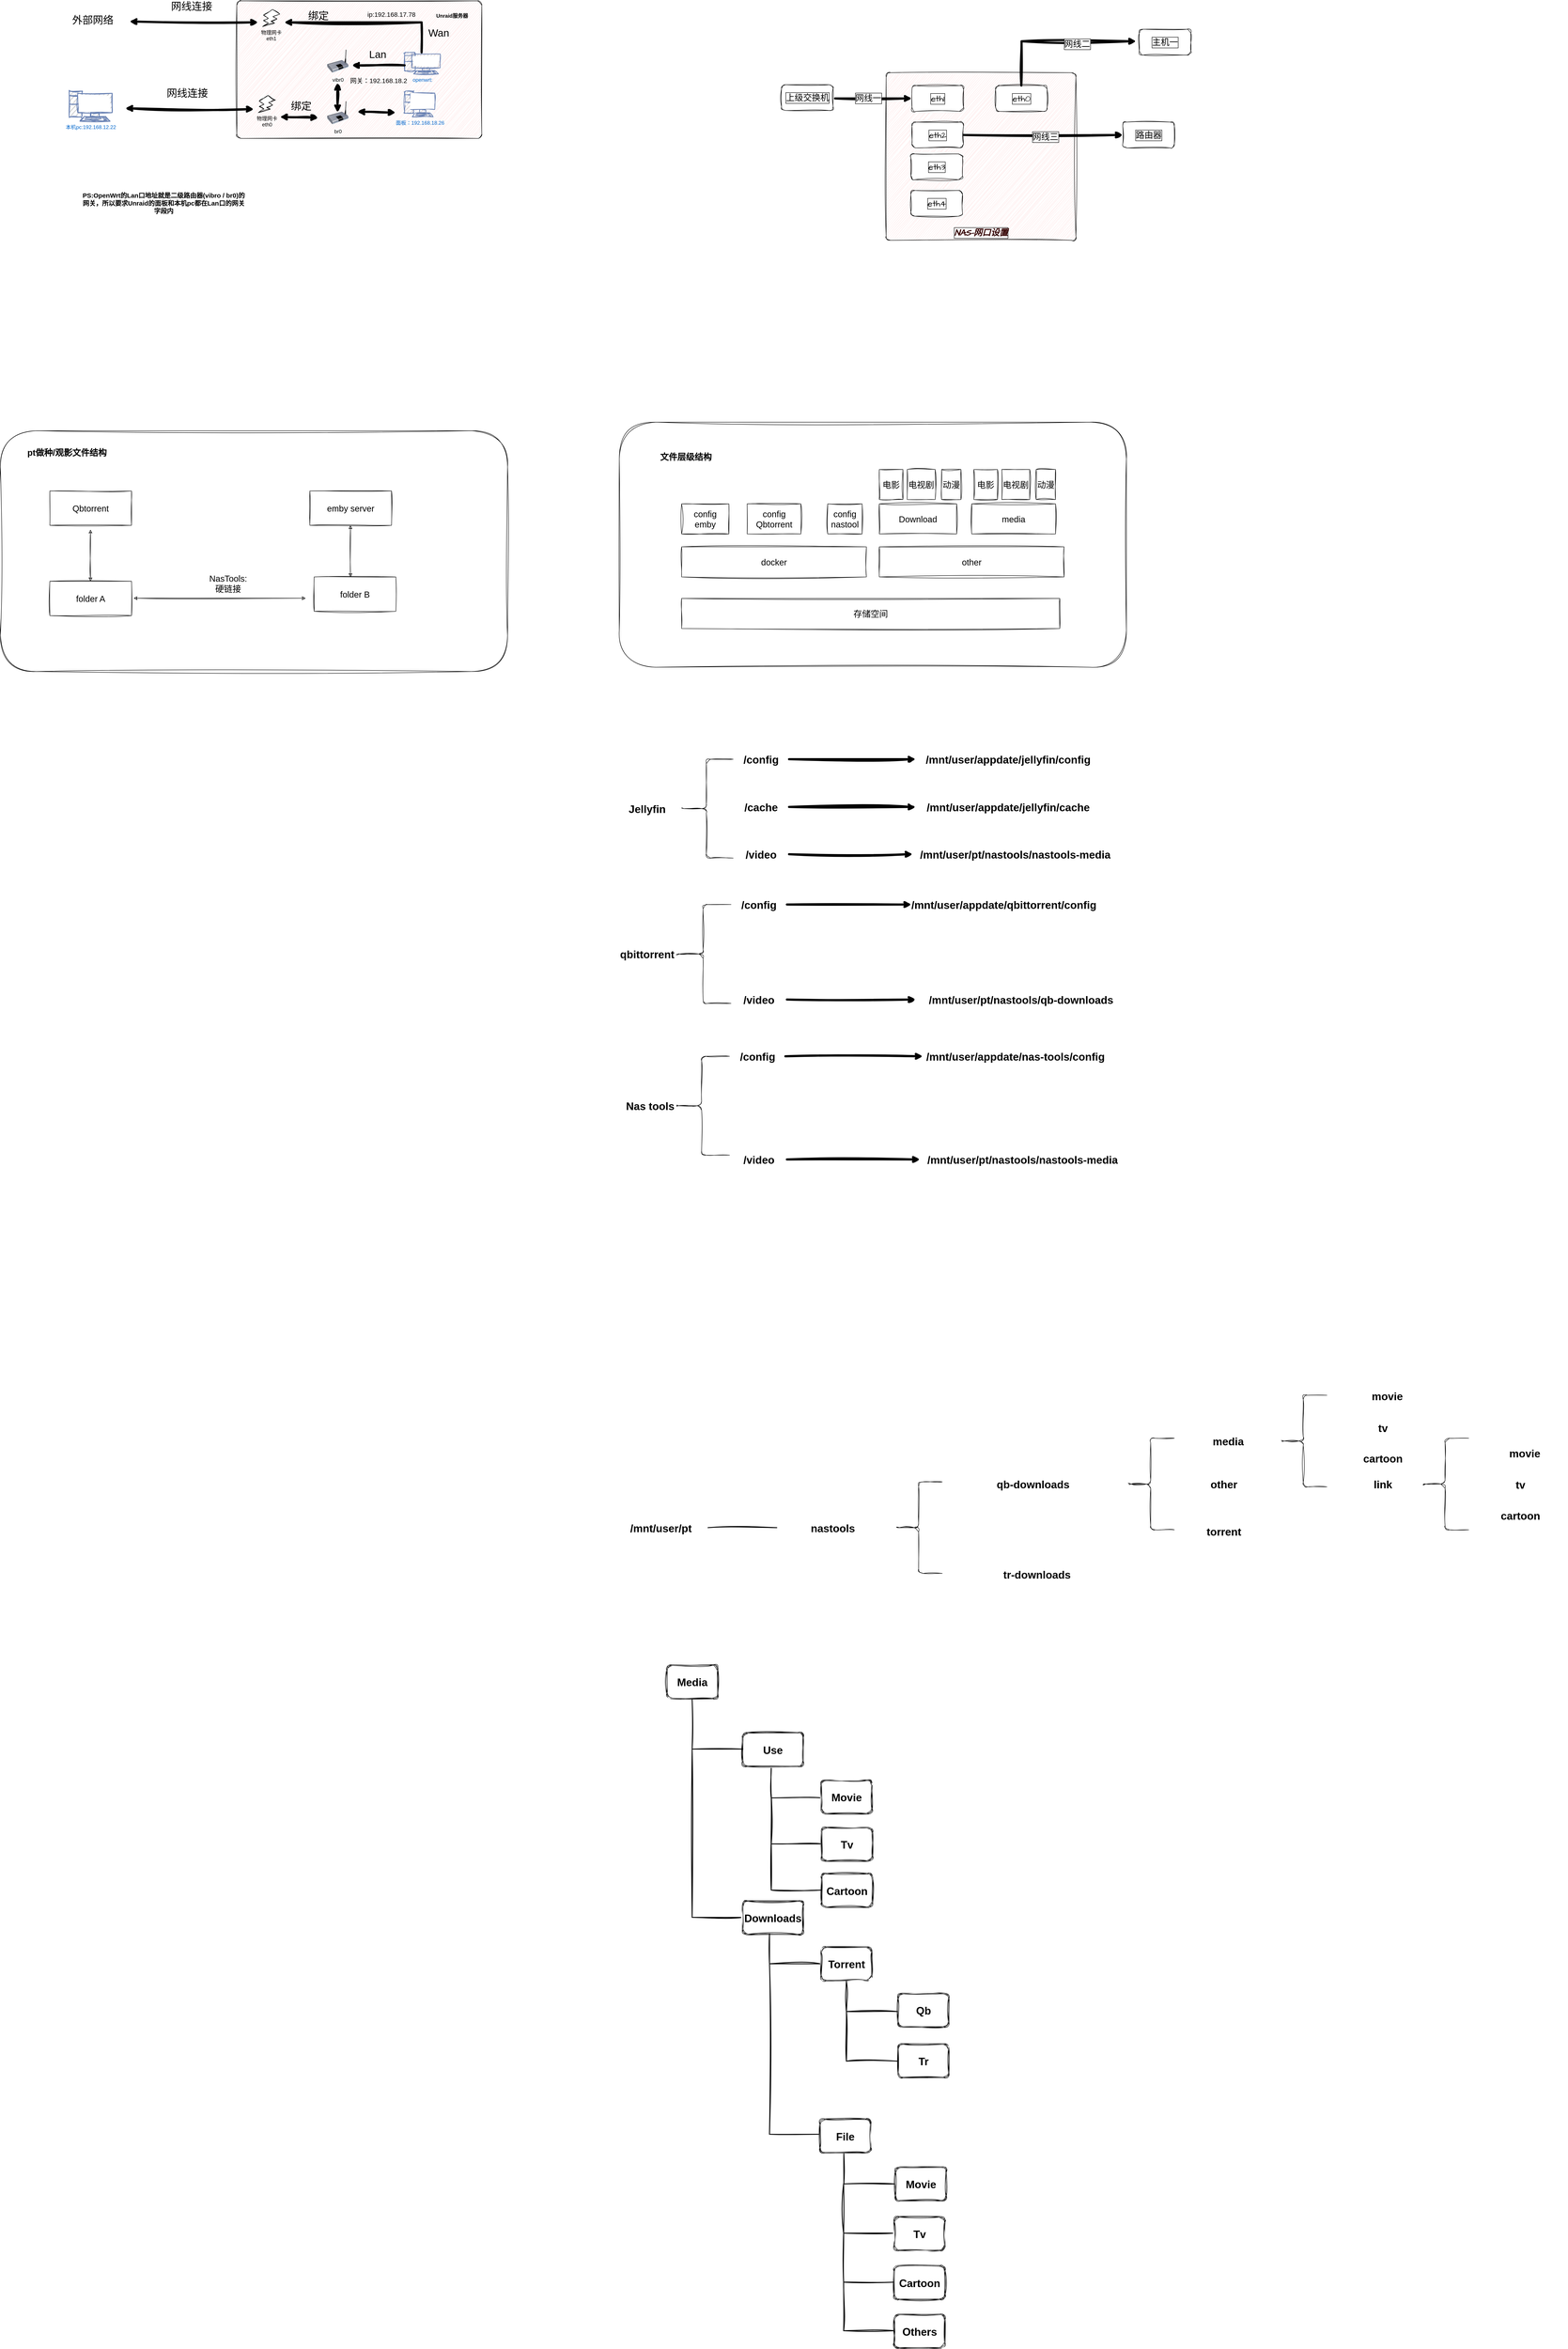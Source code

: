 <mxfile version="22.1.4" type="github">
  <diagram name="第 1 页" id="ljcwPYvyxh-TD4wcijd0">
    <mxGraphModel dx="2181" dy="1941" grid="0" gridSize="10" guides="1" tooltips="1" connect="1" arrows="1" fold="1" page="1" pageScale="1" pageWidth="827" pageHeight="1169" math="0" shadow="0">
      <root>
        <mxCell id="0" />
        <mxCell id="1" parent="0" />
        <mxCell id="3buUplPWRjZfx5ktA6WZ-1" value="本机pc:192.168.12.22" style="fontColor=#0066CC;verticalAlign=top;verticalLabelPosition=bottom;labelPosition=center;align=center;html=1;outlineConnect=0;fillColor=#CCCCCC;strokeColor=#6881B3;gradientColor=none;gradientDirection=north;strokeWidth=2;shape=mxgraph.networks.pc;sketch=1;curveFitting=1;jiggle=2;" parent="1" vertex="1">
          <mxGeometry x="-110" y="200" width="100" height="70" as="geometry" />
        </mxCell>
        <mxCell id="3buUplPWRjZfx5ktA6WZ-2" value="" style="html=1;outlineConnect=0;whiteSpace=wrap;fillColor=#FFE0E0;shape=mxgraph.archimate3.application;archiType=rounded;sketch=1;curveFitting=1;jiggle=2;" parent="1" vertex="1">
          <mxGeometry x="280" y="-10" width="570" height="320" as="geometry" />
        </mxCell>
        <mxCell id="3buUplPWRjZfx5ktA6WZ-3" value="&lt;b&gt;Unraid服务器&lt;/b&gt;" style="text;html=1;strokeColor=none;fillColor=none;align=center;verticalAlign=middle;whiteSpace=wrap;rounded=0;sketch=1;curveFitting=1;jiggle=2;" parent="1" vertex="1">
          <mxGeometry x="740.5" y="10" width="80" height="30" as="geometry" />
        </mxCell>
        <mxCell id="3buUplPWRjZfx5ktA6WZ-5" value="br0" style="image;html=1;image=img/lib/clip_art/networking/Bridge_128x128.png;sketch=1;curveFitting=1;jiggle=2;" parent="1" vertex="1">
          <mxGeometry x="490" y="220" width="50" height="60" as="geometry" />
        </mxCell>
        <mxCell id="3buUplPWRjZfx5ktA6WZ-7" value="物理网卡&lt;br&gt;eth1&lt;br&gt;" style="verticalLabelPosition=bottom;verticalAlign=top;html=1;shape=mxgraph.basic.flash;sketch=1;curveFitting=1;jiggle=2;" parent="1" vertex="1">
          <mxGeometry x="340" y="10" width="40" height="40" as="geometry" />
        </mxCell>
        <mxCell id="3buUplPWRjZfx5ktA6WZ-9" value="物理网卡&lt;br&gt;eth0&lt;br&gt;" style="verticalLabelPosition=bottom;verticalAlign=top;html=1;shape=mxgraph.basic.flash;sketch=1;curveFitting=1;jiggle=2;" parent="1" vertex="1">
          <mxGeometry x="330" y="210" width="40" height="40" as="geometry" />
        </mxCell>
        <mxCell id="3buUplPWRjZfx5ktA6WZ-11" value="面板：192.168.18.26" style="fontColor=#0066CC;verticalAlign=top;verticalLabelPosition=bottom;labelPosition=center;align=center;html=1;outlineConnect=0;fillColor=#CCCCCC;strokeColor=#6881B3;gradientColor=none;gradientDirection=north;strokeWidth=2;shape=mxgraph.networks.pc;sketch=1;curveFitting=1;jiggle=2;" parent="1" vertex="1">
          <mxGeometry x="670.5" y="200" width="70" height="60" as="geometry" />
        </mxCell>
        <mxCell id="3buUplPWRjZfx5ktA6WZ-12" value="vibr0" style="image;html=1;image=img/lib/clip_art/networking/Bridge_128x128.png;sketch=1;curveFitting=1;jiggle=2;" parent="1" vertex="1">
          <mxGeometry x="490" y="100" width="50" height="60" as="geometry" />
        </mxCell>
        <mxCell id="3buUplPWRjZfx5ktA6WZ-14" value="openwrt:" style="fontColor=#0066CC;verticalAlign=top;verticalLabelPosition=bottom;labelPosition=center;align=center;html=1;outlineConnect=0;fillColor=#CCCCCC;strokeColor=#6881B3;gradientColor=none;gradientDirection=north;strokeWidth=2;shape=mxgraph.networks.pc;sketch=1;curveFitting=1;jiggle=2;" parent="1" vertex="1">
          <mxGeometry x="670.5" y="110" width="83" height="50" as="geometry" />
        </mxCell>
        <mxCell id="3buUplPWRjZfx5ktA6WZ-16" value="" style="endArrow=classic;html=1;rounded=0;strokeWidth=5;sketch=1;curveFitting=1;jiggle=2;" parent="1" edge="1">
          <mxGeometry width="50" height="50" relative="1" as="geometry">
            <mxPoint x="670.5" y="140" as="sourcePoint" />
            <mxPoint x="547.5" y="140" as="targetPoint" />
          </mxGeometry>
        </mxCell>
        <mxCell id="3buUplPWRjZfx5ktA6WZ-17" value="" style="endArrow=classic;html=1;rounded=0;strokeWidth=5;sketch=1;curveFitting=1;jiggle=2;" parent="1" edge="1">
          <mxGeometry width="50" height="50" relative="1" as="geometry">
            <mxPoint x="710" y="40" as="sourcePoint" />
            <mxPoint x="390" y="40" as="targetPoint" />
          </mxGeometry>
        </mxCell>
        <mxCell id="3buUplPWRjZfx5ktA6WZ-18" value="" style="endArrow=none;html=1;rounded=0;strokeWidth=5;sketch=1;curveFitting=1;jiggle=2;" parent="1" edge="1">
          <mxGeometry width="50" height="50" relative="1" as="geometry">
            <mxPoint x="710" y="110" as="sourcePoint" />
            <mxPoint x="710" y="40" as="targetPoint" />
          </mxGeometry>
        </mxCell>
        <mxCell id="3buUplPWRjZfx5ktA6WZ-19" value="&lt;font style=&quot;font-size: 24px;&quot;&gt;Wan&lt;/font&gt;" style="text;html=1;strokeColor=none;fillColor=none;align=center;verticalAlign=middle;whiteSpace=wrap;rounded=0;sketch=1;curveFitting=1;jiggle=2;" parent="1" vertex="1">
          <mxGeometry x="720" y="50" width="60" height="30" as="geometry" />
        </mxCell>
        <mxCell id="3buUplPWRjZfx5ktA6WZ-24" value="&lt;font style=&quot;font-size: 24px;&quot;&gt;Lan&lt;/font&gt;" style="text;html=1;strokeColor=none;fillColor=none;align=center;verticalAlign=middle;whiteSpace=wrap;rounded=0;sketch=1;curveFitting=1;jiggle=2;" parent="1" vertex="1">
          <mxGeometry x="577.5" y="100" width="60" height="30" as="geometry" />
        </mxCell>
        <mxCell id="3buUplPWRjZfx5ktA6WZ-35" value="" style="endArrow=classic;startArrow=classic;html=1;rounded=0;strokeWidth=5;sketch=1;curveFitting=1;jiggle=2;" parent="1" edge="1">
          <mxGeometry width="50" height="50" relative="1" as="geometry">
            <mxPoint x="514.47" y="180" as="sourcePoint" />
            <mxPoint x="514.47" y="250" as="targetPoint" />
          </mxGeometry>
        </mxCell>
        <mxCell id="3buUplPWRjZfx5ktA6WZ-41" value="" style="endArrow=classic;startArrow=classic;html=1;rounded=0;strokeWidth=5;sketch=1;curveFitting=1;jiggle=2;" parent="1" edge="1">
          <mxGeometry width="50" height="50" relative="1" as="geometry">
            <mxPoint x="560" y="248" as="sourcePoint" />
            <mxPoint x="650" y="249.871" as="targetPoint" />
          </mxGeometry>
        </mxCell>
        <mxCell id="3buUplPWRjZfx5ktA6WZ-43" value="" style="endArrow=classic;startArrow=classic;html=1;rounded=0;strokeWidth=5;sketch=1;curveFitting=1;jiggle=2;" parent="1" edge="1">
          <mxGeometry width="50" height="50" relative="1" as="geometry">
            <mxPoint x="380" y="260" as="sourcePoint" />
            <mxPoint x="470" y="261.871" as="targetPoint" />
          </mxGeometry>
        </mxCell>
        <mxCell id="3buUplPWRjZfx5ktA6WZ-44" value="&lt;span style=&quot;font-size: 24px;&quot;&gt;绑定&lt;/span&gt;" style="text;html=1;strokeColor=none;fillColor=none;align=center;verticalAlign=middle;whiteSpace=wrap;rounded=0;sketch=1;curveFitting=1;jiggle=2;" parent="1" vertex="1">
          <mxGeometry x="400" y="220" width="60" height="30" as="geometry" />
        </mxCell>
        <mxCell id="3buUplPWRjZfx5ktA6WZ-45" value="&lt;span style=&quot;font-size: 24px;&quot;&gt;绑定&lt;/span&gt;" style="text;html=1;strokeColor=none;fillColor=none;align=center;verticalAlign=middle;whiteSpace=wrap;rounded=0;sketch=1;curveFitting=1;jiggle=2;" parent="1" vertex="1">
          <mxGeometry x="440" y="10" width="60" height="30" as="geometry" />
        </mxCell>
        <mxCell id="3buUplPWRjZfx5ktA6WZ-47" value="&lt;span style=&quot;font-size: 24px;&quot;&gt;外部网络&lt;/span&gt;" style="text;html=1;strokeColor=none;fillColor=none;align=center;verticalAlign=middle;whiteSpace=wrap;rounded=0;sketch=1;curveFitting=1;jiggle=2;" parent="1" vertex="1">
          <mxGeometry x="-110" y="20" width="110" height="30" as="geometry" />
        </mxCell>
        <mxCell id="3buUplPWRjZfx5ktA6WZ-49" value="" style="endArrow=classic;startArrow=classic;html=1;rounded=0;strokeWidth=5;sketch=1;curveFitting=1;jiggle=2;" parent="1" edge="1">
          <mxGeometry width="50" height="50" relative="1" as="geometry">
            <mxPoint x="20" y="240" as="sourcePoint" />
            <mxPoint x="320" y="242" as="targetPoint" />
          </mxGeometry>
        </mxCell>
        <mxCell id="3buUplPWRjZfx5ktA6WZ-51" value="&lt;span style=&quot;font-size: 24px;&quot;&gt;网线连接&lt;/span&gt;" style="text;html=1;strokeColor=none;fillColor=none;align=center;verticalAlign=middle;whiteSpace=wrap;rounded=0;sketch=1;curveFitting=1;jiggle=2;" parent="1" vertex="1">
          <mxGeometry x="110" y="190" width="110" height="30" as="geometry" />
        </mxCell>
        <mxCell id="3buUplPWRjZfx5ktA6WZ-52" value="" style="endArrow=classic;startArrow=classic;html=1;rounded=0;strokeWidth=5;sketch=1;curveFitting=1;jiggle=2;" parent="1" edge="1">
          <mxGeometry width="50" height="50" relative="1" as="geometry">
            <mxPoint x="30" y="38" as="sourcePoint" />
            <mxPoint x="330" y="40" as="targetPoint" />
          </mxGeometry>
        </mxCell>
        <mxCell id="3buUplPWRjZfx5ktA6WZ-53" value="&lt;span style=&quot;font-size: 24px;&quot;&gt;网线连接&lt;/span&gt;" style="text;html=1;strokeColor=none;fillColor=none;align=center;verticalAlign=middle;whiteSpace=wrap;rounded=0;sketch=1;curveFitting=1;jiggle=2;" parent="1" vertex="1">
          <mxGeometry x="120" y="-12" width="110" height="30" as="geometry" />
        </mxCell>
        <mxCell id="ooMJV0bFJLRhnJ4PwRfP-1" value="&lt;font style=&quot;font-size: 15px;&quot;&gt;网关：192.168.18.2&lt;/font&gt;" style="text;html=1;strokeColor=none;fillColor=none;align=center;verticalAlign=middle;whiteSpace=wrap;rounded=0;sketch=1;curveFitting=1;jiggle=2;" parent="1" vertex="1">
          <mxGeometry x="530" y="140" width="160" height="70" as="geometry" />
        </mxCell>
        <mxCell id="ooMJV0bFJLRhnJ4PwRfP-2" value="&lt;span style=&quot;font-size: 15px;&quot;&gt;ip:192.168.17.78&lt;br&gt;&lt;br&gt;&lt;/span&gt;" style="text;html=1;strokeColor=none;fillColor=none;align=center;verticalAlign=middle;whiteSpace=wrap;rounded=0;sketch=1;curveFitting=1;jiggle=2;" parent="1" vertex="1">
          <mxGeometry x="560" y="-5" width="160" height="70" as="geometry" />
        </mxCell>
        <mxCell id="ooMJV0bFJLRhnJ4PwRfP-4" value="&lt;font style=&quot;font-size: 15px;&quot;&gt;&lt;b&gt;PS:OpenWrt的Lan口地址就是二级路由器(vibro / br0)的网关，所以要求Unraid的面板和本机pc都在Lan口的网关字段内&lt;/b&gt;&lt;/font&gt;" style="text;html=1;strokeColor=none;fillColor=none;align=center;verticalAlign=middle;whiteSpace=wrap;rounded=0;sketch=1;curveFitting=1;jiggle=2;" parent="1" vertex="1">
          <mxGeometry x="-80" y="380" width="380" height="160" as="geometry" />
        </mxCell>
        <mxCell id="ooMJV0bFJLRhnJ4PwRfP-5" value="" style="rounded=1;whiteSpace=wrap;html=1;sketch=1;curveFitting=1;jiggle=2;" parent="1" vertex="1">
          <mxGeometry x="-270" y="990" width="1180" height="560" as="geometry" />
        </mxCell>
        <mxCell id="ooMJV0bFJLRhnJ4PwRfP-6" value="&lt;font style=&quot;font-size: 20px;&quot;&gt;&lt;b&gt;pt做种/观影文件结构&lt;/b&gt;&lt;/font&gt;" style="text;html=1;strokeColor=none;fillColor=none;align=center;verticalAlign=middle;whiteSpace=wrap;rounded=0;sketch=1;curveFitting=1;jiggle=2;" parent="1" vertex="1">
          <mxGeometry x="-240" y="1000" width="250" height="80" as="geometry" />
        </mxCell>
        <mxCell id="ooMJV0bFJLRhnJ4PwRfP-7" value="&lt;font style=&quot;font-size: 20px;&quot;&gt;Qbtorrent&lt;/font&gt;" style="rounded=0;whiteSpace=wrap;html=1;sketch=1;curveFitting=1;jiggle=2;" parent="1" vertex="1">
          <mxGeometry x="-155" y="1130" width="190" height="80" as="geometry" />
        </mxCell>
        <mxCell id="ooMJV0bFJLRhnJ4PwRfP-8" value="&lt;font style=&quot;font-size: 20px;&quot;&gt;emby server&lt;/font&gt;" style="rounded=0;whiteSpace=wrap;html=1;sketch=1;curveFitting=1;jiggle=2;" parent="1" vertex="1">
          <mxGeometry x="450" y="1130" width="190" height="80" as="geometry" />
        </mxCell>
        <mxCell id="ooMJV0bFJLRhnJ4PwRfP-9" value="&lt;font style=&quot;font-size: 20px;&quot;&gt;folder A&lt;/font&gt;" style="rounded=0;whiteSpace=wrap;html=1;sketch=1;curveFitting=1;jiggle=2;" parent="1" vertex="1">
          <mxGeometry x="-155" y="1340" width="190" height="80" as="geometry" />
        </mxCell>
        <mxCell id="ooMJV0bFJLRhnJ4PwRfP-10" value="&lt;font style=&quot;font-size: 20px;&quot;&gt;folder B&lt;/font&gt;" style="rounded=0;whiteSpace=wrap;html=1;sketch=1;curveFitting=1;jiggle=2;" parent="1" vertex="1">
          <mxGeometry x="460" y="1330" width="190" height="80" as="geometry" />
        </mxCell>
        <mxCell id="ooMJV0bFJLRhnJ4PwRfP-12" value="" style="endArrow=classic;startArrow=classic;html=1;rounded=0;sketch=1;curveFitting=1;jiggle=2;" parent="1" edge="1">
          <mxGeometry width="50" height="50" relative="1" as="geometry">
            <mxPoint x="544.5" y="1330" as="sourcePoint" />
            <mxPoint x="544.5" y="1210" as="targetPoint" />
          </mxGeometry>
        </mxCell>
        <mxCell id="ooMJV0bFJLRhnJ4PwRfP-13" value="" style="endArrow=classic;startArrow=classic;html=1;rounded=0;sketch=1;curveFitting=1;jiggle=2;" parent="1" edge="1">
          <mxGeometry width="50" height="50" relative="1" as="geometry">
            <mxPoint x="-60.5" y="1340" as="sourcePoint" />
            <mxPoint x="-60.5" y="1220" as="targetPoint" />
          </mxGeometry>
        </mxCell>
        <mxCell id="ooMJV0bFJLRhnJ4PwRfP-15" value="" style="endArrow=classic;startArrow=classic;html=1;rounded=0;sketch=1;curveFitting=1;jiggle=2;" parent="1" edge="1">
          <mxGeometry width="50" height="50" relative="1" as="geometry">
            <mxPoint x="40" y="1379.5" as="sourcePoint" />
            <mxPoint x="440" y="1379.5" as="targetPoint" />
          </mxGeometry>
        </mxCell>
        <mxCell id="ooMJV0bFJLRhnJ4PwRfP-16" value="&lt;font style=&quot;font-size: 20px;&quot;&gt;NasTools:硬链接&lt;/font&gt;" style="text;html=1;strokeColor=none;fillColor=none;align=center;verticalAlign=middle;whiteSpace=wrap;rounded=0;sketch=1;curveFitting=1;jiggle=2;" parent="1" vertex="1">
          <mxGeometry x="230" y="1330" width="60" height="30" as="geometry" />
        </mxCell>
        <mxCell id="ooMJV0bFJLRhnJ4PwRfP-17" value="" style="rounded=1;whiteSpace=wrap;html=1;sketch=1;curveFitting=1;jiggle=2;" parent="1" vertex="1">
          <mxGeometry x="1170" y="970" width="1180" height="570" as="geometry" />
        </mxCell>
        <mxCell id="ooMJV0bFJLRhnJ4PwRfP-18" value="&lt;span style=&quot;font-size: 20px;&quot;&gt;&lt;b&gt;文件层级结构&lt;/b&gt;&lt;/span&gt;" style="text;html=1;strokeColor=none;fillColor=none;align=center;verticalAlign=middle;whiteSpace=wrap;rounded=0;sketch=1;curveFitting=1;jiggle=2;" parent="1" vertex="1">
          <mxGeometry x="1200" y="1010" width="250" height="80" as="geometry" />
        </mxCell>
        <mxCell id="ooMJV0bFJLRhnJ4PwRfP-27" value="&lt;font style=&quot;font-size: 20px;&quot;&gt;存储空间&lt;/font&gt;" style="rounded=0;whiteSpace=wrap;html=1;sketch=1;curveFitting=1;jiggle=2;" parent="1" vertex="1">
          <mxGeometry x="1315" y="1380" width="880" height="70" as="geometry" />
        </mxCell>
        <mxCell id="ooMJV0bFJLRhnJ4PwRfP-28" value="&lt;font style=&quot;font-size: 20px;&quot;&gt;docker&lt;/font&gt;" style="rounded=0;whiteSpace=wrap;html=1;sketch=1;curveFitting=1;jiggle=2;" parent="1" vertex="1">
          <mxGeometry x="1315" y="1260" width="430" height="70" as="geometry" />
        </mxCell>
        <mxCell id="ooMJV0bFJLRhnJ4PwRfP-29" value="&lt;span style=&quot;font-size: 20px;&quot;&gt;other&lt;/span&gt;" style="rounded=0;whiteSpace=wrap;html=1;sketch=1;curveFitting=1;jiggle=2;" parent="1" vertex="1">
          <mxGeometry x="1775" y="1260" width="430" height="70" as="geometry" />
        </mxCell>
        <mxCell id="ooMJV0bFJLRhnJ4PwRfP-31" value="&lt;span style=&quot;font-size: 20px;&quot;&gt;Download&lt;/span&gt;" style="rounded=0;whiteSpace=wrap;html=1;sketch=1;curveFitting=1;jiggle=2;" parent="1" vertex="1">
          <mxGeometry x="1775" y="1160" width="180" height="70" as="geometry" />
        </mxCell>
        <mxCell id="ooMJV0bFJLRhnJ4PwRfP-32" value="&lt;span style=&quot;font-size: 20px;&quot;&gt;media&lt;/span&gt;" style="rounded=0;whiteSpace=wrap;html=1;sketch=1;curveFitting=1;jiggle=2;" parent="1" vertex="1">
          <mxGeometry x="1990" y="1160" width="195" height="70" as="geometry" />
        </mxCell>
        <mxCell id="ooMJV0bFJLRhnJ4PwRfP-33" value="&lt;span style=&quot;font-size: 20px;&quot;&gt;config&lt;br&gt;emby&lt;br&gt;&lt;/span&gt;" style="rounded=0;whiteSpace=wrap;html=1;sketch=1;curveFitting=1;jiggle=2;" parent="1" vertex="1">
          <mxGeometry x="1315" y="1160" width="110" height="70" as="geometry" />
        </mxCell>
        <mxCell id="ooMJV0bFJLRhnJ4PwRfP-34" value="&lt;span style=&quot;font-size: 20px;&quot;&gt;config&lt;br&gt;Qbtorrent&lt;br&gt;&lt;/span&gt;" style="rounded=0;whiteSpace=wrap;html=1;sketch=1;curveFitting=1;jiggle=2;" parent="1" vertex="1">
          <mxGeometry x="1467.5" y="1160" width="125" height="70" as="geometry" />
        </mxCell>
        <mxCell id="ooMJV0bFJLRhnJ4PwRfP-35" value="&lt;span style=&quot;font-size: 20px;&quot;&gt;config&lt;br&gt;nastool&lt;br&gt;&lt;/span&gt;" style="rounded=0;whiteSpace=wrap;html=1;sketch=1;curveFitting=1;jiggle=2;" parent="1" vertex="1">
          <mxGeometry x="1655" y="1160" width="80" height="70" as="geometry" />
        </mxCell>
        <mxCell id="ooMJV0bFJLRhnJ4PwRfP-36" value="&lt;span style=&quot;font-size: 20px;&quot;&gt;电影&lt;br&gt;&lt;/span&gt;" style="rounded=0;whiteSpace=wrap;html=1;sketch=1;curveFitting=1;jiggle=2;" parent="1" vertex="1">
          <mxGeometry x="1775" y="1080" width="55" height="70" as="geometry" />
        </mxCell>
        <mxCell id="ooMJV0bFJLRhnJ4PwRfP-37" value="&lt;span style=&quot;font-size: 20px;&quot;&gt;电视剧&lt;br&gt;&lt;/span&gt;" style="rounded=0;whiteSpace=wrap;html=1;sketch=1;curveFitting=1;jiggle=2;" parent="1" vertex="1">
          <mxGeometry x="1840" y="1080" width="65" height="70" as="geometry" />
        </mxCell>
        <mxCell id="ooMJV0bFJLRhnJ4PwRfP-38" value="&lt;span style=&quot;font-size: 20px;&quot;&gt;动漫&lt;br&gt;&lt;/span&gt;" style="rounded=0;whiteSpace=wrap;html=1;sketch=1;curveFitting=1;jiggle=2;" parent="1" vertex="1">
          <mxGeometry x="1920" y="1080" width="45" height="70" as="geometry" />
        </mxCell>
        <mxCell id="ooMJV0bFJLRhnJ4PwRfP-42" value="&lt;span style=&quot;font-size: 20px;&quot;&gt;电影&lt;br&gt;&lt;/span&gt;" style="rounded=0;whiteSpace=wrap;html=1;sketch=1;curveFitting=1;jiggle=2;" parent="1" vertex="1">
          <mxGeometry x="1995" y="1080" width="55" height="70" as="geometry" />
        </mxCell>
        <mxCell id="ooMJV0bFJLRhnJ4PwRfP-43" value="&lt;span style=&quot;font-size: 20px;&quot;&gt;电视剧&lt;br&gt;&lt;/span&gt;" style="rounded=0;whiteSpace=wrap;html=1;sketch=1;curveFitting=1;jiggle=2;" parent="1" vertex="1">
          <mxGeometry x="2060" y="1080" width="65" height="70" as="geometry" />
        </mxCell>
        <mxCell id="ooMJV0bFJLRhnJ4PwRfP-44" value="&lt;span style=&quot;font-size: 20px;&quot;&gt;动漫&lt;br&gt;&lt;/span&gt;" style="rounded=0;whiteSpace=wrap;html=1;sketch=1;curveFitting=1;jiggle=2;" parent="1" vertex="1">
          <mxGeometry x="2140" y="1080" width="45" height="70" as="geometry" />
        </mxCell>
        <mxCell id="D_82NWZIxI6WdncIIXRk-1" value="" style="shape=curlyBracket;whiteSpace=wrap;html=1;rounded=1;labelPosition=left;verticalLabelPosition=middle;align=right;verticalAlign=middle;size=0.5;sketch=1;curveFitting=1;jiggle=2;" parent="1" vertex="1">
          <mxGeometry x="1310" y="1754" width="125" height="230" as="geometry" />
        </mxCell>
        <mxCell id="D_82NWZIxI6WdncIIXRk-8" value="&lt;font style=&quot;font-size: 25px;&quot;&gt;&lt;b&gt;/config&lt;/b&gt;&lt;/font&gt;" style="text;html=1;strokeColor=none;fillColor=none;align=center;verticalAlign=middle;whiteSpace=wrap;rounded=0;sketch=1;curveFitting=1;jiggle=2;" parent="1" vertex="1">
          <mxGeometry x="1435" y="1729" width="130" height="50" as="geometry" />
        </mxCell>
        <mxCell id="D_82NWZIxI6WdncIIXRk-9" value="&lt;font style=&quot;font-size: 25px;&quot;&gt;&lt;b&gt;/cache&lt;br&gt;&lt;/b&gt;&lt;/font&gt;" style="text;html=1;strokeColor=none;fillColor=none;align=center;verticalAlign=middle;whiteSpace=wrap;rounded=0;sketch=1;curveFitting=1;jiggle=2;" parent="1" vertex="1">
          <mxGeometry x="1435" y="1840" width="130" height="50" as="geometry" />
        </mxCell>
        <mxCell id="D_82NWZIxI6WdncIIXRk-10" value="&lt;span style=&quot;font-size: 25px;&quot;&gt;&lt;b&gt;/video&lt;/b&gt;&lt;/span&gt;" style="text;html=1;strokeColor=none;fillColor=none;align=center;verticalAlign=middle;whiteSpace=wrap;rounded=0;sketch=1;curveFitting=1;jiggle=2;" parent="1" vertex="1">
          <mxGeometry x="1435" y="1950" width="130" height="50" as="geometry" />
        </mxCell>
        <mxCell id="D_82NWZIxI6WdncIIXRk-11" value="" style="shape=curlyBracket;whiteSpace=wrap;html=1;rounded=1;labelPosition=left;verticalLabelPosition=middle;align=right;verticalAlign=middle;size=0.5;sketch=1;curveFitting=1;jiggle=2;" parent="1" vertex="1">
          <mxGeometry x="1300" y="2092" width="130" height="230" as="geometry" />
        </mxCell>
        <mxCell id="D_82NWZIxI6WdncIIXRk-12" value="&lt;font style=&quot;font-size: 25px;&quot;&gt;&lt;b&gt;/config&lt;/b&gt;&lt;/font&gt;" style="text;html=1;strokeColor=none;fillColor=none;align=center;verticalAlign=middle;whiteSpace=wrap;rounded=0;sketch=1;curveFitting=1;jiggle=2;" parent="1" vertex="1">
          <mxGeometry x="1430" y="2067" width="130" height="50" as="geometry" />
        </mxCell>
        <mxCell id="D_82NWZIxI6WdncIIXRk-14" value="&lt;font style=&quot;font-size: 25px;&quot;&gt;&lt;b&gt;/video&lt;/b&gt;&lt;/font&gt;" style="text;html=1;strokeColor=none;fillColor=none;align=center;verticalAlign=middle;whiteSpace=wrap;rounded=0;sketch=1;curveFitting=1;jiggle=2;" parent="1" vertex="1">
          <mxGeometry x="1430" y="2288" width="130" height="50" as="geometry" />
        </mxCell>
        <mxCell id="D_82NWZIxI6WdncIIXRk-15" value="" style="shape=curlyBracket;whiteSpace=wrap;html=1;rounded=1;labelPosition=left;verticalLabelPosition=middle;align=right;verticalAlign=middle;size=0.5;sketch=1;curveFitting=1;jiggle=2;" parent="1" vertex="1">
          <mxGeometry x="1296.5" y="2445" width="130" height="230" as="geometry" />
        </mxCell>
        <mxCell id="D_82NWZIxI6WdncIIXRk-16" value="&lt;font style=&quot;font-size: 25px;&quot;&gt;&lt;b&gt;/config&lt;/b&gt;&lt;/font&gt;" style="text;html=1;strokeColor=none;fillColor=none;align=center;verticalAlign=middle;whiteSpace=wrap;rounded=0;sketch=1;curveFitting=1;jiggle=2;" parent="1" vertex="1">
          <mxGeometry x="1426.5" y="2420" width="130" height="50" as="geometry" />
        </mxCell>
        <mxCell id="D_82NWZIxI6WdncIIXRk-18" value="&lt;font style=&quot;font-size: 25px;&quot;&gt;&lt;b&gt;/video&lt;/b&gt;&lt;/font&gt;" style="text;html=1;strokeColor=none;fillColor=none;align=center;verticalAlign=middle;whiteSpace=wrap;rounded=0;sketch=1;curveFitting=1;jiggle=2;" parent="1" vertex="1">
          <mxGeometry x="1430" y="2660" width="130" height="50" as="geometry" />
        </mxCell>
        <mxCell id="D_82NWZIxI6WdncIIXRk-19" value="" style="endArrow=classic;html=1;rounded=0;strokeWidth=5;exitX=1;exitY=0.5;exitDx=0;exitDy=0;entryX=0;entryY=0.5;entryDx=0;entryDy=0;sketch=1;curveFitting=1;jiggle=2;" parent="1" source="D_82NWZIxI6WdncIIXRk-8" target="D_82NWZIxI6WdncIIXRk-20" edge="1">
          <mxGeometry width="50" height="50" relative="1" as="geometry">
            <mxPoint x="1640" y="1754" as="sourcePoint" />
            <mxPoint x="1830" y="1754" as="targetPoint" />
          </mxGeometry>
        </mxCell>
        <mxCell id="D_82NWZIxI6WdncIIXRk-20" value="&lt;font style=&quot;font-size: 25px;&quot;&gt;&lt;b&gt;/mnt/user/appdate/jellyfin/config&lt;/b&gt;&lt;/font&gt;" style="text;html=1;strokeColor=none;fillColor=none;align=center;verticalAlign=middle;whiteSpace=wrap;rounded=0;sketch=1;curveFitting=1;jiggle=2;" parent="1" vertex="1">
          <mxGeometry x="1860" y="1729" width="430" height="50" as="geometry" />
        </mxCell>
        <mxCell id="D_82NWZIxI6WdncIIXRk-21" value="" style="endArrow=classic;html=1;rounded=0;strokeWidth=5;exitX=1;exitY=0.5;exitDx=0;exitDy=0;entryX=0;entryY=0.5;entryDx=0;entryDy=0;sketch=1;curveFitting=1;jiggle=2;" parent="1" source="D_82NWZIxI6WdncIIXRk-9" target="D_82NWZIxI6WdncIIXRk-22" edge="1">
          <mxGeometry width="50" height="50" relative="1" as="geometry">
            <mxPoint x="1565" y="1869" as="sourcePoint" />
            <mxPoint x="1830" y="1869" as="targetPoint" />
          </mxGeometry>
        </mxCell>
        <mxCell id="D_82NWZIxI6WdncIIXRk-22" value="&lt;font style=&quot;font-size: 25px;&quot;&gt;&lt;b&gt;/mnt/user/appdate/jellyfin/cache&lt;/b&gt;&lt;/font&gt;" style="text;html=1;strokeColor=none;fillColor=none;align=center;verticalAlign=middle;whiteSpace=wrap;rounded=0;sketch=1;curveFitting=1;jiggle=2;" parent="1" vertex="1">
          <mxGeometry x="1860" y="1840" width="430" height="50" as="geometry" />
        </mxCell>
        <mxCell id="D_82NWZIxI6WdncIIXRk-23" value="" style="endArrow=classic;html=1;rounded=0;strokeWidth=5;exitX=1;exitY=0.5;exitDx=0;exitDy=0;entryX=0;entryY=0.5;entryDx=0;entryDy=0;sketch=1;curveFitting=1;jiggle=2;" parent="1" source="D_82NWZIxI6WdncIIXRk-10" target="D_82NWZIxI6WdncIIXRk-24" edge="1">
          <mxGeometry width="50" height="50" relative="1" as="geometry">
            <mxPoint x="1580" y="1975" as="sourcePoint" />
            <mxPoint x="1845" y="1979" as="targetPoint" />
          </mxGeometry>
        </mxCell>
        <mxCell id="D_82NWZIxI6WdncIIXRk-24" value="&lt;font style=&quot;font-size: 25px;&quot;&gt;&lt;font style=&quot;font-size: 25px;&quot;&gt;&lt;b style=&quot;&quot;&gt;/mnt/user/pt/nastools/&lt;/b&gt;&lt;/font&gt;&lt;b&gt;nastools-media&lt;/b&gt;&lt;/font&gt;" style="text;html=1;strokeColor=none;fillColor=none;align=center;verticalAlign=middle;whiteSpace=wrap;rounded=0;sketch=1;curveFitting=1;jiggle=2;" parent="1" vertex="1">
          <mxGeometry x="1853" y="1950" width="477" height="50" as="geometry" />
        </mxCell>
        <mxCell id="D_82NWZIxI6WdncIIXRk-25" value="" style="endArrow=classic;html=1;rounded=0;strokeWidth=5;exitX=1;exitY=0.5;exitDx=0;exitDy=0;entryX=0;entryY=0.5;entryDx=0;entryDy=0;sketch=1;curveFitting=1;jiggle=2;" parent="1" source="D_82NWZIxI6WdncIIXRk-12" target="D_82NWZIxI6WdncIIXRk-26" edge="1">
          <mxGeometry width="50" height="50" relative="1" as="geometry">
            <mxPoint x="1557.5" y="2092" as="sourcePoint" />
            <mxPoint x="1867.5" y="2095" as="targetPoint" />
          </mxGeometry>
        </mxCell>
        <mxCell id="D_82NWZIxI6WdncIIXRk-26" value="&lt;font style=&quot;font-size: 25px;&quot;&gt;&lt;b&gt;/mnt/user/appdate/qbittorrent/config&lt;/b&gt;&lt;/font&gt;" style="text;html=1;strokeColor=none;fillColor=none;align=center;verticalAlign=middle;whiteSpace=wrap;rounded=0;sketch=1;curveFitting=1;jiggle=2;" parent="1" vertex="1">
          <mxGeometry x="1850" y="2067" width="430" height="50" as="geometry" />
        </mxCell>
        <mxCell id="D_82NWZIxI6WdncIIXRk-27" value="" style="endArrow=classic;html=1;rounded=0;strokeWidth=5;exitX=1;exitY=0.5;exitDx=0;exitDy=0;entryX=0;entryY=0.5;entryDx=0;entryDy=0;sketch=1;curveFitting=1;jiggle=2;" parent="1" source="D_82NWZIxI6WdncIIXRk-14" target="D_82NWZIxI6WdncIIXRk-28" edge="1">
          <mxGeometry width="50" height="50" relative="1" as="geometry">
            <mxPoint x="1570" y="2313" as="sourcePoint" />
            <mxPoint x="1877.5" y="2316" as="targetPoint" />
          </mxGeometry>
        </mxCell>
        <mxCell id="D_82NWZIxI6WdncIIXRk-28" value="&lt;font style=&quot;border-color: var(--border-color); font-size: 25px;&quot;&gt;&lt;b style=&quot;border-color: var(--border-color);&quot;&gt;/mnt/user/pt/nastools/qb-downloads&lt;/b&gt;&lt;/font&gt;" style="text;html=1;strokeColor=none;fillColor=none;align=center;verticalAlign=middle;whiteSpace=wrap;rounded=0;sketch=1;curveFitting=1;jiggle=2;" parent="1" vertex="1">
          <mxGeometry x="1860" y="2288" width="490" height="50" as="geometry" />
        </mxCell>
        <mxCell id="D_82NWZIxI6WdncIIXRk-29" value="" style="endArrow=classic;html=1;rounded=0;strokeWidth=5;exitX=1;exitY=0.5;exitDx=0;exitDy=0;entryX=0;entryY=0.5;entryDx=0;entryDy=0;sketch=1;curveFitting=1;jiggle=2;" parent="1" source="D_82NWZIxI6WdncIIXRk-16" target="D_82NWZIxI6WdncIIXRk-30" edge="1">
          <mxGeometry width="50" height="50" relative="1" as="geometry">
            <mxPoint x="1586.5" y="2455" as="sourcePoint" />
            <mxPoint x="1894" y="2458" as="targetPoint" />
          </mxGeometry>
        </mxCell>
        <mxCell id="D_82NWZIxI6WdncIIXRk-30" value="&lt;font style=&quot;font-size: 25px;&quot;&gt;&lt;b&gt;/mnt/user/appdate/nas-tools/config&lt;/b&gt;&lt;/font&gt;" style="text;html=1;strokeColor=none;fillColor=none;align=center;verticalAlign=middle;whiteSpace=wrap;rounded=0;sketch=1;curveFitting=1;jiggle=2;" parent="1" vertex="1">
          <mxGeometry x="1876.5" y="2420" width="430" height="50" as="geometry" />
        </mxCell>
        <mxCell id="D_82NWZIxI6WdncIIXRk-31" value="" style="endArrow=classic;html=1;rounded=0;strokeWidth=5;entryX=0;entryY=0.5;entryDx=0;entryDy=0;exitX=1;exitY=0.5;exitDx=0;exitDy=0;sketch=1;curveFitting=1;jiggle=2;" parent="1" source="D_82NWZIxI6WdncIIXRk-18" target="D_82NWZIxI6WdncIIXRk-32" edge="1">
          <mxGeometry width="50" height="50" relative="1" as="geometry">
            <mxPoint x="1640" y="2679" as="sourcePoint" />
            <mxPoint x="1860" y="2689" as="targetPoint" />
          </mxGeometry>
        </mxCell>
        <mxCell id="D_82NWZIxI6WdncIIXRk-32" value="&lt;font style=&quot;font-size: 25px;&quot;&gt;&lt;font style=&quot;font-size: 25px;&quot;&gt;&lt;b style=&quot;&quot;&gt;/mnt/user/pt/nastools/&lt;/b&gt;&lt;/font&gt;&lt;b&gt;nastools-media&lt;/b&gt;&lt;/font&gt;" style="text;html=1;strokeColor=none;fillColor=none;align=center;verticalAlign=middle;whiteSpace=wrap;rounded=0;sketch=1;curveFitting=1;jiggle=2;" parent="1" vertex="1">
          <mxGeometry x="1870" y="2660" width="477" height="50" as="geometry" />
        </mxCell>
        <mxCell id="D_82NWZIxI6WdncIIXRk-33" value="&lt;font style=&quot;font-size: 25px;&quot;&gt;&lt;b&gt;Jellyfin&lt;/b&gt;&lt;/font&gt;" style="text;html=1;strokeColor=none;fillColor=none;align=center;verticalAlign=middle;whiteSpace=wrap;rounded=0;sketch=1;curveFitting=1;jiggle=2;" parent="1" vertex="1">
          <mxGeometry x="1170" y="1844" width="130" height="50" as="geometry" />
        </mxCell>
        <mxCell id="D_82NWZIxI6WdncIIXRk-35" value="&lt;font style=&quot;font-size: 25px;&quot;&gt;&lt;b&gt;qbittorrent&lt;/b&gt;&lt;/font&gt;" style="text;html=1;strokeColor=none;fillColor=none;align=center;verticalAlign=middle;whiteSpace=wrap;rounded=0;sketch=1;curveFitting=1;jiggle=2;" parent="1" vertex="1">
          <mxGeometry x="1170" y="2182" width="130" height="50" as="geometry" />
        </mxCell>
        <mxCell id="D_82NWZIxI6WdncIIXRk-36" value="&lt;font style=&quot;font-size: 25px;&quot;&gt;&lt;b&gt;Nas tools&lt;/b&gt;&lt;/font&gt;" style="text;html=1;strokeColor=none;fillColor=none;align=center;verticalAlign=middle;whiteSpace=wrap;rounded=0;sketch=1;curveFitting=1;jiggle=2;" parent="1" vertex="1">
          <mxGeometry x="1176.5" y="2535" width="130" height="50" as="geometry" />
        </mxCell>
        <mxCell id="D_82NWZIxI6WdncIIXRk-53" value="" style="shape=curlyBracket;whiteSpace=wrap;html=1;rounded=1;labelPosition=left;verticalLabelPosition=middle;align=right;verticalAlign=middle;sketch=1;curveFitting=1;jiggle=2;" parent="1" vertex="1">
          <mxGeometry x="1811.5" y="3435" width="110" height="213" as="geometry" />
        </mxCell>
        <mxCell id="D_82NWZIxI6WdncIIXRk-54" value="&lt;font style=&quot;font-size: 25px;&quot;&gt;&lt;font style=&quot;font-size: 25px;&quot;&gt;&lt;b style=&quot;&quot;&gt;/mnt/user/pt&lt;/b&gt;&lt;/font&gt;&lt;/font&gt;" style="text;html=1;strokeColor=none;fillColor=none;align=center;verticalAlign=middle;whiteSpace=wrap;rounded=0;sketch=1;curveFitting=1;jiggle=2;" parent="1" vertex="1">
          <mxGeometry x="1176.5" y="3516.5" width="180" height="50" as="geometry" />
        </mxCell>
        <mxCell id="D_82NWZIxI6WdncIIXRk-55" value="&lt;font style=&quot;font-size: 25px;&quot;&gt;&lt;font style=&quot;font-size: 25px;&quot;&gt;&lt;b style=&quot;&quot;&gt;nastools&lt;/b&gt;&lt;/font&gt;&lt;/font&gt;" style="text;html=1;strokeColor=none;fillColor=none;align=center;verticalAlign=middle;whiteSpace=wrap;rounded=0;sketch=1;curveFitting=1;jiggle=2;" parent="1" vertex="1">
          <mxGeometry x="1576.5" y="3516.5" width="180" height="50" as="geometry" />
        </mxCell>
        <mxCell id="D_82NWZIxI6WdncIIXRk-56" value="" style="line;strokeWidth=2;html=1;sketch=1;curveFitting=1;jiggle=2;" parent="1" vertex="1">
          <mxGeometry x="1376.5" y="3537.25" width="160" height="8.5" as="geometry" />
        </mxCell>
        <mxCell id="D_82NWZIxI6WdncIIXRk-58" value="&lt;font style=&quot;font-size: 25px;&quot;&gt;&lt;b&gt;qb-downloads&lt;/b&gt;&lt;/font&gt;" style="text;html=1;strokeColor=none;fillColor=none;align=center;verticalAlign=middle;whiteSpace=wrap;rounded=0;sketch=1;curveFitting=1;jiggle=2;" parent="1" vertex="1">
          <mxGeometry x="1923" y="3415" width="420" height="50" as="geometry" />
        </mxCell>
        <mxCell id="D_82NWZIxI6WdncIIXRk-59" value="&lt;font style=&quot;font-size: 25px;&quot;&gt;&lt;b&gt;tr-downloads&lt;/b&gt;&lt;/font&gt;" style="text;html=1;strokeColor=none;fillColor=none;align=center;verticalAlign=middle;whiteSpace=wrap;rounded=0;sketch=1;curveFitting=1;jiggle=2;" parent="1" vertex="1">
          <mxGeometry x="1931.5" y="3625" width="420" height="50" as="geometry" />
        </mxCell>
        <mxCell id="D_82NWZIxI6WdncIIXRk-60" value="" style="shape=curlyBracket;whiteSpace=wrap;html=1;rounded=1;labelPosition=left;verticalLabelPosition=middle;align=right;verticalAlign=middle;size=0.5;sketch=1;curveFitting=1;jiggle=2;" parent="1" vertex="1">
          <mxGeometry x="2351.5" y="3333.5" width="110" height="213" as="geometry" />
        </mxCell>
        <mxCell id="D_82NWZIxI6WdncIIXRk-62" value="&lt;span style=&quot;font-size: 25px;&quot;&gt;&lt;b&gt;media&lt;/b&gt;&lt;/span&gt;" style="text;html=1;strokeColor=none;fillColor=none;align=center;verticalAlign=middle;whiteSpace=wrap;rounded=0;sketch=1;curveFitting=1;jiggle=2;" parent="1" vertex="1">
          <mxGeometry x="2486.5" y="3315" width="200" height="50" as="geometry" />
        </mxCell>
        <mxCell id="D_82NWZIxI6WdncIIXRk-63" value="&lt;span style=&quot;font-size: 25px;&quot;&gt;&lt;b&gt;other&lt;/b&gt;&lt;/span&gt;" style="text;html=1;strokeColor=none;fillColor=none;align=center;verticalAlign=middle;whiteSpace=wrap;rounded=0;sketch=1;curveFitting=1;jiggle=2;" parent="1" vertex="1">
          <mxGeometry x="2476.5" y="3415" width="200" height="50" as="geometry" />
        </mxCell>
        <mxCell id="D_82NWZIxI6WdncIIXRk-64" value="&lt;span style=&quot;font-size: 25px;&quot;&gt;&lt;b&gt;torrent&lt;/b&gt;&lt;/span&gt;" style="text;html=1;strokeColor=none;fillColor=none;align=center;verticalAlign=middle;whiteSpace=wrap;rounded=0;sketch=1;curveFitting=1;jiggle=2;" parent="1" vertex="1">
          <mxGeometry x="2476.5" y="3525" width="200" height="50" as="geometry" />
        </mxCell>
        <mxCell id="D_82NWZIxI6WdncIIXRk-65" value="" style="shape=curlyBracket;whiteSpace=wrap;html=1;rounded=1;labelPosition=left;verticalLabelPosition=middle;align=right;verticalAlign=middle;size=0.5;sketch=1;curveFitting=1;jiggle=2;" parent="1" vertex="1">
          <mxGeometry x="2706.5" y="3233.5" width="110" height="213" as="geometry" />
        </mxCell>
        <mxCell id="D_82NWZIxI6WdncIIXRk-66" value="&lt;span style=&quot;font-size: 25px;&quot;&gt;&lt;b&gt;movie&lt;/b&gt;&lt;/span&gt;" style="text;html=1;strokeColor=none;fillColor=none;align=center;verticalAlign=middle;whiteSpace=wrap;rounded=0;sketch=1;curveFitting=1;jiggle=2;" parent="1" vertex="1">
          <mxGeometry x="2856.5" y="3210" width="200" height="50" as="geometry" />
        </mxCell>
        <mxCell id="D_82NWZIxI6WdncIIXRk-67" value="&lt;span style=&quot;font-size: 25px;&quot;&gt;&lt;b&gt;tv&lt;/b&gt;&lt;/span&gt;" style="text;html=1;strokeColor=none;fillColor=none;align=center;verticalAlign=middle;whiteSpace=wrap;rounded=0;sketch=1;curveFitting=1;jiggle=2;" parent="1" vertex="1">
          <mxGeometry x="2846.5" y="3283.5" width="200" height="50" as="geometry" />
        </mxCell>
        <mxCell id="D_82NWZIxI6WdncIIXRk-68" value="&lt;span style=&quot;font-size: 25px;&quot;&gt;&lt;b&gt;cartoon&lt;/b&gt;&lt;/span&gt;" style="text;html=1;strokeColor=none;fillColor=none;align=center;verticalAlign=middle;whiteSpace=wrap;rounded=0;sketch=1;curveFitting=1;jiggle=2;" parent="1" vertex="1">
          <mxGeometry x="2846.5" y="3355" width="200" height="50" as="geometry" />
        </mxCell>
        <mxCell id="D_82NWZIxI6WdncIIXRk-69" value="&lt;span style=&quot;font-size: 25px;&quot;&gt;&lt;b&gt;link&lt;/b&gt;&lt;/span&gt;" style="text;html=1;strokeColor=none;fillColor=none;align=center;verticalAlign=middle;whiteSpace=wrap;rounded=0;sketch=1;curveFitting=1;jiggle=2;" parent="1" vertex="1">
          <mxGeometry x="2846.5" y="3415" width="200" height="50" as="geometry" />
        </mxCell>
        <mxCell id="D_82NWZIxI6WdncIIXRk-71" value="" style="shape=curlyBracket;whiteSpace=wrap;html=1;rounded=1;labelPosition=left;verticalLabelPosition=middle;align=right;verticalAlign=middle;size=0.5;sketch=1;curveFitting=1;jiggle=2;" parent="1" vertex="1">
          <mxGeometry x="3036.5" y="3333.5" width="110" height="213" as="geometry" />
        </mxCell>
        <mxCell id="D_82NWZIxI6WdncIIXRk-72" value="&lt;span style=&quot;font-size: 25px;&quot;&gt;&lt;b&gt;movie&lt;/b&gt;&lt;/span&gt;" style="text;html=1;strokeColor=none;fillColor=none;align=center;verticalAlign=middle;whiteSpace=wrap;rounded=0;sketch=1;curveFitting=1;jiggle=2;" parent="1" vertex="1">
          <mxGeometry x="3176.5" y="3342.5" width="200" height="50" as="geometry" />
        </mxCell>
        <mxCell id="D_82NWZIxI6WdncIIXRk-73" value="&lt;span style=&quot;font-size: 25px;&quot;&gt;&lt;b&gt;tv&lt;/b&gt;&lt;/span&gt;" style="text;html=1;strokeColor=none;fillColor=none;align=center;verticalAlign=middle;whiteSpace=wrap;rounded=0;sketch=1;curveFitting=1;jiggle=2;" parent="1" vertex="1">
          <mxGeometry x="3166.5" y="3416" width="200" height="50" as="geometry" />
        </mxCell>
        <mxCell id="D_82NWZIxI6WdncIIXRk-74" value="&lt;span style=&quot;font-size: 25px;&quot;&gt;&lt;b&gt;cartoon&lt;/b&gt;&lt;/span&gt;" style="text;html=1;strokeColor=none;fillColor=none;align=center;verticalAlign=middle;whiteSpace=wrap;rounded=0;sketch=1;curveFitting=1;jiggle=2;" parent="1" vertex="1">
          <mxGeometry x="3166.5" y="3487.5" width="200" height="50" as="geometry" />
        </mxCell>
        <mxCell id="ts8_euXNW_kSC5qOdO4K-3" value="&lt;font style=&quot;font-size: 25px;&quot;&gt;&lt;b&gt;Media&lt;/b&gt;&lt;/font&gt;" style="shape=ext;double=1;rounded=1;whiteSpace=wrap;html=1;sketch=1;curveFitting=1;jiggle=2;" parent="1" vertex="1">
          <mxGeometry x="1280" y="3860" width="120" height="80" as="geometry" />
        </mxCell>
        <mxCell id="ts8_euXNW_kSC5qOdO4K-5" value="" style="shape=partialRectangle;whiteSpace=wrap;html=1;bottom=0;right=0;fillColor=none;rotation=-90;strokeWidth=2;sketch=1;curveFitting=1;jiggle=2;" parent="1" vertex="1">
          <mxGeometry x="1547.5" y="4076" width="70" height="118" as="geometry" />
        </mxCell>
        <mxCell id="ts8_euXNW_kSC5qOdO4K-6" value="" style="shape=partialRectangle;whiteSpace=wrap;html=1;bottom=0;right=0;fillColor=none;rotation=-90;strokeWidth=2;sketch=1;curveFitting=1;jiggle=2;" parent="1" vertex="1">
          <mxGeometry x="1525" y="4160.5" width="115" height="118" as="geometry" />
        </mxCell>
        <mxCell id="ts8_euXNW_kSC5qOdO4K-8" value="&lt;font style=&quot;font-size: 25px;&quot;&gt;&lt;b&gt;Movie&lt;/b&gt;&lt;/font&gt;" style="shape=ext;double=1;rounded=1;whiteSpace=wrap;html=1;sketch=1;curveFitting=1;jiggle=2;" parent="1" vertex="1">
          <mxGeometry x="1639" y="4128" width="120" height="80" as="geometry" />
        </mxCell>
        <mxCell id="ts8_euXNW_kSC5qOdO4K-10" value="&lt;font style=&quot;font-size: 25px;&quot;&gt;&lt;b&gt;Tv&lt;/b&gt;&lt;/font&gt;" style="shape=ext;double=1;rounded=1;whiteSpace=wrap;html=1;sketch=1;curveFitting=1;jiggle=2;" parent="1" vertex="1">
          <mxGeometry x="1640" y="4238" width="120" height="80" as="geometry" />
        </mxCell>
        <mxCell id="ts8_euXNW_kSC5qOdO4K-11" value="" style="shape=partialRectangle;whiteSpace=wrap;html=1;bottom=0;right=0;fillColor=none;rotation=-90;strokeWidth=2;sketch=1;curveFitting=1;jiggle=2;" parent="1" vertex="1">
          <mxGeometry x="1525" y="4268" width="115" height="118" as="geometry" />
        </mxCell>
        <mxCell id="ts8_euXNW_kSC5qOdO4K-12" value="&lt;font style=&quot;font-size: 25px;&quot;&gt;&lt;b&gt;Cartoon&lt;/b&gt;&lt;/font&gt;" style="shape=ext;double=1;rounded=1;whiteSpace=wrap;html=1;sketch=1;curveFitting=1;jiggle=2;" parent="1" vertex="1">
          <mxGeometry x="1640" y="4345.5" width="120" height="80" as="geometry" />
        </mxCell>
        <mxCell id="ts8_euXNW_kSC5qOdO4K-13" value="" style="shape=partialRectangle;whiteSpace=wrap;html=1;bottom=0;right=0;fillColor=none;rotation=-90;strokeWidth=2;sketch=1;curveFitting=1;jiggle=2;" parent="1" vertex="1">
          <mxGeometry x="1203.5" y="4194" width="390" height="118" as="geometry" />
        </mxCell>
        <mxCell id="ts8_euXNW_kSC5qOdO4K-14" value="&lt;font style=&quot;font-size: 25px;&quot;&gt;&lt;b&gt;Downloads&lt;/b&gt;&lt;/font&gt;" style="shape=ext;double=1;rounded=1;whiteSpace=wrap;html=1;sketch=1;curveFitting=1;jiggle=2;" parent="1" vertex="1">
          <mxGeometry x="1456" y="4409" width="142.5" height="80" as="geometry" />
        </mxCell>
        <mxCell id="ts8_euXNW_kSC5qOdO4K-15" value="" style="shape=partialRectangle;whiteSpace=wrap;html=1;bottom=0;right=0;fillColor=none;rotation=-90;strokeWidth=2;sketch=1;curveFitting=1;jiggle=2;" parent="1" vertex="1">
          <mxGeometry x="1543.5" y="4462" width="70" height="118" as="geometry" />
        </mxCell>
        <mxCell id="ts8_euXNW_kSC5qOdO4K-16" value="&lt;span style=&quot;font-size: 25px;&quot;&gt;&lt;b&gt;Torrent&lt;/b&gt;&lt;/span&gt;" style="shape=ext;double=1;rounded=1;whiteSpace=wrap;html=1;sketch=1;curveFitting=1;jiggle=2;" parent="1" vertex="1">
          <mxGeometry x="1638.5" y="4516" width="120" height="80" as="geometry" />
        </mxCell>
        <mxCell id="ts8_euXNW_kSC5qOdO4K-19" value="" style="shape=partialRectangle;whiteSpace=wrap;html=1;bottom=0;right=0;fillColor=none;rotation=-90;strokeWidth=2;sketch=1;curveFitting=1;jiggle=2;" parent="1" vertex="1">
          <mxGeometry x="1380" y="4695" width="397" height="118" as="geometry" />
        </mxCell>
        <mxCell id="ts8_euXNW_kSC5qOdO4K-20" value="&lt;font style=&quot;font-size: 25px;&quot;&gt;&lt;b&gt;File&lt;/b&gt;&lt;/font&gt;" style="shape=ext;double=1;rounded=1;whiteSpace=wrap;html=1;sketch=1;curveFitting=1;jiggle=2;" parent="1" vertex="1">
          <mxGeometry x="1636" y="4916.5" width="120" height="80" as="geometry" />
        </mxCell>
        <mxCell id="ts8_euXNW_kSC5qOdO4K-31" value="" style="shape=partialRectangle;whiteSpace=wrap;html=1;bottom=0;right=0;fillColor=none;rotation=-90;strokeWidth=2;sketch=1;curveFitting=1;jiggle=2;" parent="1" vertex="1">
          <mxGeometry x="1716.5" y="4974" width="70" height="118" as="geometry" />
        </mxCell>
        <mxCell id="ts8_euXNW_kSC5qOdO4K-32" value="&lt;font style=&quot;font-size: 25px;&quot;&gt;&lt;b&gt;Movie&lt;/b&gt;&lt;/font&gt;" style="shape=ext;double=1;rounded=1;whiteSpace=wrap;html=1;sketch=1;curveFitting=1;jiggle=2;" parent="1" vertex="1">
          <mxGeometry x="1811.5" y="5028" width="120" height="80" as="geometry" />
        </mxCell>
        <mxCell id="ts8_euXNW_kSC5qOdO4K-33" value="" style="shape=partialRectangle;whiteSpace=wrap;html=1;bottom=0;right=0;fillColor=none;rotation=-90;strokeWidth=2;sketch=1;curveFitting=1;jiggle=2;" parent="1" vertex="1">
          <mxGeometry x="1693.5" y="5066" width="115" height="118" as="geometry" />
        </mxCell>
        <mxCell id="ts8_euXNW_kSC5qOdO4K-34" value="&lt;font style=&quot;font-size: 25px;&quot;&gt;&lt;b&gt;Tv&lt;/b&gt;&lt;/font&gt;" style="shape=ext;double=1;rounded=1;whiteSpace=wrap;html=1;sketch=1;curveFitting=1;jiggle=2;" parent="1" vertex="1">
          <mxGeometry x="1808.5" y="5143.5" width="120" height="80" as="geometry" />
        </mxCell>
        <mxCell id="ts8_euXNW_kSC5qOdO4K-35" value="" style="shape=partialRectangle;whiteSpace=wrap;html=1;bottom=0;right=0;fillColor=none;rotation=-90;strokeWidth=2;sketch=1;curveFitting=1;jiggle=2;" parent="1" vertex="1">
          <mxGeometry x="1693.5" y="5180" width="115" height="118" as="geometry" />
        </mxCell>
        <mxCell id="ts8_euXNW_kSC5qOdO4K-36" value="&lt;font style=&quot;font-size: 25px;&quot;&gt;&lt;b&gt;Cartoon&lt;/b&gt;&lt;/font&gt;" style="shape=ext;double=1;rounded=1;whiteSpace=wrap;html=1;sketch=1;curveFitting=1;jiggle=2;" parent="1" vertex="1">
          <mxGeometry x="1808.5" y="5257.5" width="120" height="80" as="geometry" />
        </mxCell>
        <mxCell id="ts8_euXNW_kSC5qOdO4K-37" value="" style="shape=partialRectangle;whiteSpace=wrap;html=1;bottom=0;right=0;fillColor=none;rotation=-90;strokeWidth=2;sketch=1;curveFitting=1;jiggle=2;" parent="1" vertex="1">
          <mxGeometry x="1693.5" y="5293" width="115" height="118" as="geometry" />
        </mxCell>
        <mxCell id="ts8_euXNW_kSC5qOdO4K-38" value="&lt;span style=&quot;font-size: 25px;&quot;&gt;&lt;b&gt;Others&lt;/b&gt;&lt;/span&gt;" style="shape=ext;double=1;rounded=1;whiteSpace=wrap;html=1;sketch=1;curveFitting=1;jiggle=2;" parent="1" vertex="1">
          <mxGeometry x="1808.5" y="5370.5" width="120" height="80" as="geometry" />
        </mxCell>
        <mxCell id="ts8_euXNW_kSC5qOdO4K-40" value="&lt;font style=&quot;font-size: 25px;&quot;&gt;&lt;b&gt;Qb&lt;/b&gt;&lt;/font&gt;" style="shape=ext;double=1;rounded=1;whiteSpace=wrap;html=1;sketch=1;curveFitting=1;jiggle=2;" parent="1" vertex="1">
          <mxGeometry x="1817.5" y="4624" width="120" height="80" as="geometry" />
        </mxCell>
        <mxCell id="ts8_euXNW_kSC5qOdO4K-41" value="" style="shape=partialRectangle;whiteSpace=wrap;html=1;bottom=0;right=0;fillColor=none;rotation=-90;strokeWidth=2;sketch=1;curveFitting=1;jiggle=2;" parent="1" vertex="1">
          <mxGeometry x="1722.5" y="4573" width="70" height="118" as="geometry" />
        </mxCell>
        <mxCell id="ts8_euXNW_kSC5qOdO4K-42" value="" style="shape=partialRectangle;whiteSpace=wrap;html=1;bottom=0;right=0;fillColor=none;rotation=-90;strokeWidth=2;sketch=1;curveFitting=1;jiggle=2;" parent="1" vertex="1">
          <mxGeometry x="1700" y="4666" width="115" height="118" as="geometry" />
        </mxCell>
        <mxCell id="ts8_euXNW_kSC5qOdO4K-43" value="&lt;font style=&quot;font-size: 25px;&quot;&gt;&lt;b&gt;Tr&lt;/b&gt;&lt;/font&gt;" style="shape=ext;double=1;rounded=1;whiteSpace=wrap;html=1;sketch=1;curveFitting=1;jiggle=2;" parent="1" vertex="1">
          <mxGeometry x="1817.5" y="4741.5" width="120" height="80" as="geometry" />
        </mxCell>
        <mxCell id="dzHXJr92-f6rIAa8qNYJ-1" value="" style="shape=partialRectangle;whiteSpace=wrap;html=1;bottom=0;right=0;fillColor=none;rotation=-90;strokeWidth=2;sketch=1;curveFitting=1;jiggle=2;" parent="1" vertex="1">
          <mxGeometry x="1341" y="3940" width="115" height="118" as="geometry" />
        </mxCell>
        <mxCell id="dzHXJr92-f6rIAa8qNYJ-2" value="&lt;font style=&quot;font-size: 25px;&quot;&gt;&lt;b&gt;Use&lt;/b&gt;&lt;/font&gt;" style="shape=ext;double=1;rounded=1;whiteSpace=wrap;html=1;sketch=1;curveFitting=1;jiggle=2;" parent="1" vertex="1">
          <mxGeometry x="1456" y="4017.5" width="142.5" height="80" as="geometry" />
        </mxCell>
        <mxCell id="UxdwcWFE0omZNba8hCVx-1" value="" style="html=1;outlineConnect=0;whiteSpace=wrap;fillColor=#FFE0E0;shape=mxgraph.archimate3.application;archiType=rounded;sketch=1;curveFitting=1;jiggle=2;labelBackgroundColor=default;labelBorderColor=default;" vertex="1" parent="1">
          <mxGeometry x="1791" y="157" width="441.5" height="390" as="geometry" />
        </mxCell>
        <mxCell id="UxdwcWFE0omZNba8hCVx-2" value="eth1" style="rounded=1;whiteSpace=wrap;html=1;hachureGap=4;fontFamily=Architects Daughter;fontSource=https%3A%2F%2Ffonts.googleapis.com%2Fcss%3Ffamily%3DArchitects%2BDaughter;fontSize=20;sketch=1;curveFitting=1;jiggle=2;labelBackgroundColor=default;labelBorderColor=default;" vertex="1" parent="1">
          <mxGeometry x="1851" y="187" width="120" height="60" as="geometry" />
        </mxCell>
        <mxCell id="UxdwcWFE0omZNba8hCVx-3" value="eth2" style="rounded=1;whiteSpace=wrap;html=1;hachureGap=4;fontFamily=Architects Daughter;fontSource=https%3A%2F%2Ffonts.googleapis.com%2Fcss%3Ffamily%3DArchitects%2BDaughter;fontSize=20;sketch=1;curveFitting=1;jiggle=2;labelBackgroundColor=default;labelBorderColor=default;" vertex="1" parent="1">
          <mxGeometry x="1851" y="272" width="120" height="60" as="geometry" />
        </mxCell>
        <mxCell id="UxdwcWFE0omZNba8hCVx-6" value="eth3" style="rounded=1;whiteSpace=wrap;html=1;hachureGap=4;fontFamily=Architects Daughter;fontSource=https%3A%2F%2Ffonts.googleapis.com%2Fcss%3Ffamily%3DArchitects%2BDaughter;fontSize=20;sketch=1;curveFitting=1;jiggle=2;labelBackgroundColor=default;labelBorderColor=default;" vertex="1" parent="1">
          <mxGeometry x="1848.5" y="346" width="120" height="60" as="geometry" />
        </mxCell>
        <mxCell id="UxdwcWFE0omZNba8hCVx-7" value="eth4" style="rounded=1;whiteSpace=wrap;html=1;hachureGap=4;fontFamily=Architects Daughter;fontSource=https%3A%2F%2Ffonts.googleapis.com%2Fcss%3Ffamily%3DArchitects%2BDaughter;fontSize=20;sketch=1;curveFitting=1;jiggle=2;labelBackgroundColor=default;labelBorderColor=default;" vertex="1" parent="1">
          <mxGeometry x="1848.5" y="431" width="120" height="60" as="geometry" />
        </mxCell>
        <mxCell id="UxdwcWFE0omZNba8hCVx-8" value="eth0" style="rounded=1;whiteSpace=wrap;html=1;hachureGap=4;fontFamily=Architects Daughter;fontSource=https%3A%2F%2Ffonts.googleapis.com%2Fcss%3Ffamily%3DArchitects%2BDaughter;fontSize=20;sketch=1;curveFitting=1;jiggle=2;labelBackgroundColor=default;labelBorderColor=default;" vertex="1" parent="1">
          <mxGeometry x="2045.5" y="187" width="120" height="60" as="geometry" />
        </mxCell>
        <mxCell id="UxdwcWFE0omZNba8hCVx-15" value="" style="endArrow=classic;html=1;rounded=0;hachureGap=4;fontFamily=Architects Daughter;fontSource=https%3A%2F%2Ffonts.googleapis.com%2Fcss%3Ffamily%3DArchitects%2BDaughter;fontSize=16;exitX=0.5;exitY=0;exitDx=0;exitDy=0;sketch=1;curveFitting=1;jiggle=2;labelBackgroundColor=default;labelBorderColor=default;strokeWidth=5;" edge="1" parent="1" source="UxdwcWFE0omZNba8hCVx-8">
          <mxGeometry width="50" height="50" relative="1" as="geometry">
            <mxPoint x="2136" y="137" as="sourcePoint" />
            <mxPoint x="2373" y="84" as="targetPoint" />
            <Array as="points">
              <mxPoint x="2106" y="84" />
            </Array>
          </mxGeometry>
        </mxCell>
        <mxCell id="UxdwcWFE0omZNba8hCVx-20" value="网线二" style="edgeLabel;html=1;align=center;verticalAlign=middle;resizable=0;points=[];fontSize=20;fontFamily=Architects Daughter;sketch=1;curveFitting=1;jiggle=2;labelBackgroundColor=default;labelBorderColor=default;" vertex="1" connectable="0" parent="UxdwcWFE0omZNba8hCVx-15">
          <mxGeometry x="0.255" y="-6" relative="1" as="geometry">
            <mxPoint as="offset" />
          </mxGeometry>
        </mxCell>
        <mxCell id="UxdwcWFE0omZNba8hCVx-16" value="" style="endArrow=classic;html=1;rounded=0;hachureGap=4;fontFamily=Architects Daughter;fontSource=https%3A%2F%2Ffonts.googleapis.com%2Fcss%3Ffamily%3DArchitects%2BDaughter;fontSize=16;exitX=1;exitY=0.5;exitDx=0;exitDy=0;sketch=1;curveFitting=1;jiggle=2;labelBackgroundColor=default;labelBorderColor=default;strokeWidth=5;" edge="1" parent="1" source="UxdwcWFE0omZNba8hCVx-3">
          <mxGeometry width="50" height="50" relative="1" as="geometry">
            <mxPoint x="2288" y="372" as="sourcePoint" />
            <mxPoint x="2342" y="302" as="targetPoint" />
            <Array as="points" />
          </mxGeometry>
        </mxCell>
        <mxCell id="UxdwcWFE0omZNba8hCVx-21" value="网线三" style="edgeLabel;html=1;align=center;verticalAlign=middle;resizable=0;points=[];fontSize=20;fontFamily=Architects Daughter;sketch=1;curveFitting=1;jiggle=2;labelBackgroundColor=default;labelBorderColor=default;" vertex="1" connectable="0" parent="UxdwcWFE0omZNba8hCVx-16">
          <mxGeometry x="0.021" y="-4" relative="1" as="geometry">
            <mxPoint as="offset" />
          </mxGeometry>
        </mxCell>
        <mxCell id="UxdwcWFE0omZNba8hCVx-17" value="" style="endArrow=classic;html=1;rounded=0;hachureGap=4;fontFamily=Architects Daughter;fontSource=https%3A%2F%2Ffonts.googleapis.com%2Fcss%3Ffamily%3DArchitects%2BDaughter;fontSize=16;entryX=0;entryY=0.5;entryDx=0;entryDy=0;sketch=1;curveFitting=1;jiggle=2;labelBackgroundColor=default;labelBorderColor=default;strokeWidth=5;" edge="1" parent="1" target="UxdwcWFE0omZNba8hCVx-2">
          <mxGeometry width="50" height="50" relative="1" as="geometry">
            <mxPoint x="1672" y="217" as="sourcePoint" />
            <mxPoint x="1735" y="202" as="targetPoint" />
            <Array as="points" />
          </mxGeometry>
        </mxCell>
        <mxCell id="UxdwcWFE0omZNba8hCVx-19" value="网线一" style="edgeLabel;html=1;align=center;verticalAlign=middle;resizable=0;points=[];fontSize=20;fontFamily=Architects Daughter;sketch=1;curveFitting=1;jiggle=2;labelBackgroundColor=default;labelBorderColor=default;" vertex="1" connectable="0" parent="UxdwcWFE0omZNba8hCVx-17">
          <mxGeometry x="-0.142" y="1" relative="1" as="geometry">
            <mxPoint as="offset" />
          </mxGeometry>
        </mxCell>
        <mxCell id="UxdwcWFE0omZNba8hCVx-18" value="&lt;b&gt;&lt;i&gt;&lt;font color=&quot;#330000&quot;&gt;NAS-网口设置&lt;/font&gt;&lt;/i&gt;&lt;/b&gt;" style="text;html=1;strokeColor=none;fillColor=none;align=center;verticalAlign=middle;whiteSpace=wrap;rounded=0;fontSize=20;fontFamily=Architects Daughter;sketch=1;curveFitting=1;jiggle=2;labelBackgroundColor=default;labelBorderColor=default;" vertex="1" parent="1">
          <mxGeometry x="1939.75" y="514" width="144" height="30" as="geometry" />
        </mxCell>
        <mxCell id="UxdwcWFE0omZNba8hCVx-22" value="上级交换机" style="rounded=1;whiteSpace=wrap;html=1;hachureGap=4;fontFamily=Architects Daughter;fontSource=https%3A%2F%2Ffonts.googleapis.com%2Fcss%3Ffamily%3DArchitects%2BDaughter;fontSize=20;sketch=1;curveFitting=1;jiggle=2;labelBackgroundColor=default;labelBorderColor=default;" vertex="1" parent="1">
          <mxGeometry x="1547.5" y="185" width="120" height="60" as="geometry" />
        </mxCell>
        <mxCell id="UxdwcWFE0omZNba8hCVx-23" value="主机一" style="rounded=1;whiteSpace=wrap;html=1;hachureGap=4;fontFamily=Architects Daughter;fontSource=https%3A%2F%2Ffonts.googleapis.com%2Fcss%3Ffamily%3DArchitects%2BDaughter;fontSize=20;sketch=1;curveFitting=1;jiggle=2;labelBackgroundColor=default;labelBorderColor=default;" vertex="1" parent="1">
          <mxGeometry x="2380" y="56" width="120" height="60" as="geometry" />
        </mxCell>
        <mxCell id="UxdwcWFE0omZNba8hCVx-24" value="路由器" style="rounded=1;whiteSpace=wrap;html=1;hachureGap=4;fontFamily=Architects Daughter;fontSource=https%3A%2F%2Ffonts.googleapis.com%2Fcss%3Ffamily%3DArchitects%2BDaughter;fontSize=20;sketch=1;curveFitting=1;jiggle=2;labelBackgroundColor=default;labelBorderColor=default;" vertex="1" parent="1">
          <mxGeometry x="2341.5" y="272" width="120" height="60" as="geometry" />
        </mxCell>
      </root>
    </mxGraphModel>
  </diagram>
</mxfile>
